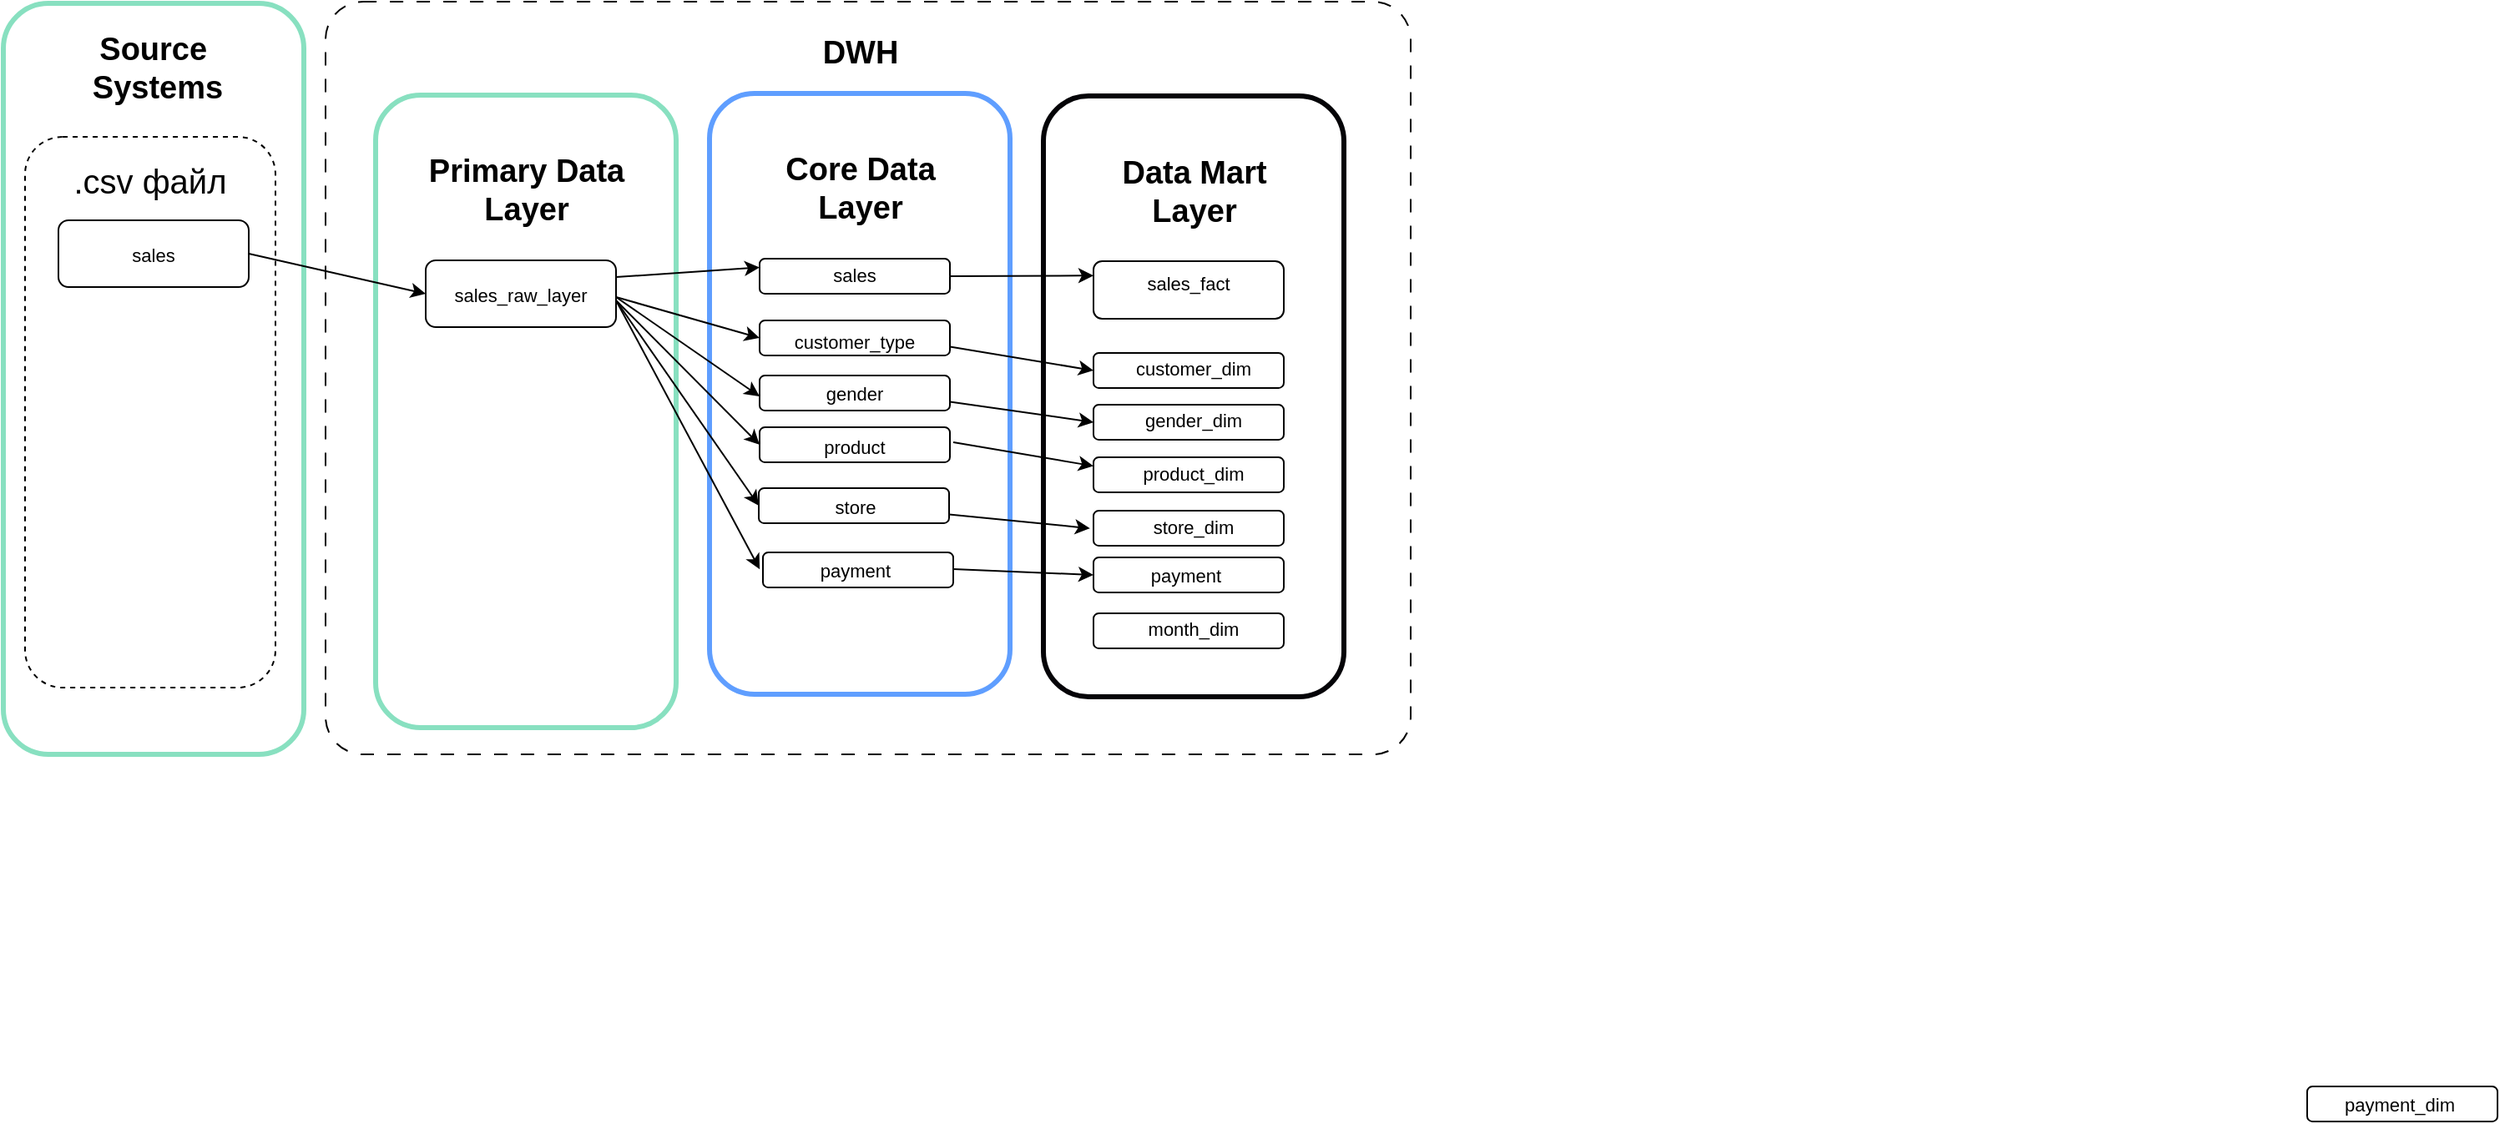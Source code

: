 <mxfile version="27.1.6">
  <diagram name="Страница — 1" id="qSJT9I0rTTX1DH3kMrWp">
    <mxGraphModel dx="1242" dy="-572" grid="1" gridSize="10" guides="1" tooltips="1" connect="1" arrows="1" fold="1" page="1" pageScale="1" pageWidth="1654" pageHeight="1169" math="0" shadow="0">
      <root>
        <mxCell id="0" />
        <mxCell id="1" parent="0" />
        <mxCell id="p54MfCo67pkxVyZ0xUuG-26" value="" style="rounded=1;whiteSpace=wrap;html=1;dashed=1;dashPattern=8 8;arcSize=5;" parent="1" vertex="1">
          <mxGeometry x="513" y="1370" width="650" height="451" as="geometry" />
        </mxCell>
        <mxCell id="eYdm5l7QzkZv_fn5kE8N-41" value="" style="rounded=1;whiteSpace=wrap;html=1;strokeColor=#5f9eff;strokeWidth=3;" parent="1" vertex="1">
          <mxGeometry x="743" y="1425" width="180" height="360" as="geometry" />
        </mxCell>
        <mxCell id="EXCTl2cIy2LbLet_FyKj-3" value="" style="rounded=1;whiteSpace=wrap;html=1;" parent="1" vertex="1">
          <mxGeometry x="772.5" y="1661.5" width="114" height="21" as="geometry" />
        </mxCell>
        <mxCell id="eYdm5l7QzkZv_fn5kE8N-1" value="" style="rounded=1;whiteSpace=wrap;html=1;strokeColor=#88e0c0;strokeWidth=3;" parent="1" vertex="1">
          <mxGeometry x="320" y="1371" width="180" height="450" as="geometry" />
        </mxCell>
        <mxCell id="eYdm5l7QzkZv_fn5kE8N-3" value="" style="rounded=1;whiteSpace=wrap;html=1;dashed=1;" parent="1" vertex="1">
          <mxGeometry x="333" y="1451" width="150" height="330" as="geometry" />
        </mxCell>
        <mxCell id="eYdm5l7QzkZv_fn5kE8N-16" value="" style="rounded=1;whiteSpace=wrap;html=1;" parent="1" vertex="1">
          <mxGeometry x="353" y="1501" width="114" height="40" as="geometry" />
        </mxCell>
        <mxCell id="eYdm5l7QzkZv_fn5kE8N-22" value="&lt;span style=&quot;color: rgba(0, 0, 0, 0); font-family: monospace; font-size: 0px; text-align: start; text-wrap-mode: nowrap;&quot;&gt;%3CmxGraphModel%3E%3Croot%3E%3CmxCell%20id%3D%220%22%2F%3E%3CmxCell%20id%3D%221%22%20parent%3D%220%22%2F%3E%3CmxCell%20id%3D%222%22%20value%3D%22%26lt%3Bspan%20style%3D%26quot%3Bfont-size%3A%2020px%3B%26quot%3B%26gt%3B.csv%20%D1%84%D0%B0%D0%B9%D0%BB%26lt%3B%2Fspan%26gt%3B%22%20style%3D%22text%3BstrokeColor%3Dnone%3Balign%3Dcenter%3BfillColor%3Dnone%3Bhtml%3D1%3BverticalAlign%3Dmiddle%3BwhiteSpace%3Dwrap%3Brounded%3D0%3B%22%20vertex%3D%221%22%20parent%3D%221%22%3E%3CmxGeometry%20x%3D%22320%22%20y%3D%221548%22%20width%3D%22110%22%20height%3D%2230%22%20as%3D%22geometry%22%2F%3E%3C%2FmxCell%3E%3C%2Froot%3E%3C%2FmxGraphModel%3E&lt;/span&gt;" style="text;strokeColor=none;align=center;fillColor=none;html=1;verticalAlign=middle;whiteSpace=wrap;rounded=0;" parent="1" vertex="1">
          <mxGeometry x="383" y="1461" width="60" height="30" as="geometry" />
        </mxCell>
        <mxCell id="eYdm5l7QzkZv_fn5kE8N-23" value="sales" style="text;strokeColor=none;align=center;fillColor=none;html=1;verticalAlign=middle;whiteSpace=wrap;rounded=0;fontSize=11;" parent="1" vertex="1">
          <mxGeometry x="360" y="1507" width="100" height="30" as="geometry" />
        </mxCell>
        <mxCell id="eYdm5l7QzkZv_fn5kE8N-27" value="" style="rounded=1;whiteSpace=wrap;html=1;strokeColor=#88e0c0;strokeWidth=3;" parent="1" vertex="1">
          <mxGeometry x="543" y="1426" width="180" height="379" as="geometry" />
        </mxCell>
        <mxCell id="eYdm5l7QzkZv_fn5kE8N-28" value="" style="rounded=1;whiteSpace=wrap;html=1;" parent="1" vertex="1">
          <mxGeometry x="573" y="1525" width="114" height="40" as="geometry" />
        </mxCell>
        <mxCell id="eYdm5l7QzkZv_fn5kE8N-32" value="Primary&amp;nbsp;&lt;span style=&quot;background-color: initial;&quot;&gt;Data&lt;/span&gt;&lt;div&gt;Layer&lt;/div&gt;" style="text;strokeColor=none;fillColor=none;html=1;fontSize=19;fontStyle=1;verticalAlign=middle;align=center;" parent="1" vertex="1">
          <mxGeometry x="558" y="1463" width="150" height="40" as="geometry" />
        </mxCell>
        <mxCell id="eYdm5l7QzkZv_fn5kE8N-33" value="sales_raw_layer" style="text;strokeColor=none;align=center;fillColor=none;html=1;verticalAlign=middle;whiteSpace=wrap;rounded=0;fontSize=11;" parent="1" vertex="1">
          <mxGeometry x="580" y="1531" width="100" height="30" as="geometry" />
        </mxCell>
        <mxCell id="eYdm5l7QzkZv_fn5kE8N-40" value="" style="endArrow=classic;html=1;rounded=0;exitX=1;exitY=0.5;exitDx=0;exitDy=0;entryX=0;entryY=0.5;entryDx=0;entryDy=0;" parent="1" source="eYdm5l7QzkZv_fn5kE8N-16" target="eYdm5l7QzkZv_fn5kE8N-28" edge="1">
          <mxGeometry width="50" height="50" relative="1" as="geometry">
            <mxPoint x="523" y="1651" as="sourcePoint" />
            <mxPoint x="573" y="1601" as="targetPoint" />
          </mxGeometry>
        </mxCell>
        <mxCell id="eYdm5l7QzkZv_fn5kE8N-42" value="" style="rounded=1;whiteSpace=wrap;html=1;" parent="1" vertex="1">
          <mxGeometry x="773" y="1524" width="114" height="21" as="geometry" />
        </mxCell>
        <mxCell id="eYdm5l7QzkZv_fn5kE8N-43" value="" style="rounded=1;whiteSpace=wrap;html=1;" parent="1" vertex="1">
          <mxGeometry x="773" y="1561" width="114" height="21" as="geometry" />
        </mxCell>
        <mxCell id="eYdm5l7QzkZv_fn5kE8N-44" value="" style="rounded=1;whiteSpace=wrap;html=1;" parent="1" vertex="1">
          <mxGeometry x="773" y="1594" width="114" height="21" as="geometry" />
        </mxCell>
        <mxCell id="eYdm5l7QzkZv_fn5kE8N-45" value="" style="rounded=1;whiteSpace=wrap;html=1;" parent="1" vertex="1">
          <mxGeometry x="775" y="1700" width="114" height="21" as="geometry" />
        </mxCell>
        <mxCell id="eYdm5l7QzkZv_fn5kE8N-46" value="Core&amp;nbsp;&lt;span style=&quot;background-color: initial;&quot;&gt;Data&lt;/span&gt;&lt;div style=&quot;font-size: 19px;&quot;&gt;Layer&lt;/div&gt;" style="text;strokeColor=none;fillColor=none;html=1;fontSize=19;fontStyle=1;verticalAlign=middle;align=center;" parent="1" vertex="1">
          <mxGeometry x="758" y="1462" width="150" height="40" as="geometry" />
        </mxCell>
        <mxCell id="eYdm5l7QzkZv_fn5kE8N-47" value="&lt;font style=&quot;font-size: 11px;&quot;&gt;sales&lt;/font&gt;" style="text;strokeColor=none;align=center;fillColor=none;html=1;verticalAlign=middle;whiteSpace=wrap;rounded=0;fontSize=11;" parent="1" vertex="1">
          <mxGeometry x="780" y="1519" width="100" height="30" as="geometry" />
        </mxCell>
        <mxCell id="eYdm5l7QzkZv_fn5kE8N-48" value="customer_type" style="text;strokeColor=none;align=center;fillColor=none;html=1;verticalAlign=middle;whiteSpace=wrap;rounded=0;fontSize=11;" parent="1" vertex="1">
          <mxGeometry x="780" y="1559" width="100" height="30" as="geometry" />
        </mxCell>
        <mxCell id="eYdm5l7QzkZv_fn5kE8N-49" value="&lt;font style=&quot;font-size: 11px;&quot;&gt;gender&lt;/font&gt;" style="text;strokeColor=none;align=center;fillColor=none;html=1;verticalAlign=middle;whiteSpace=wrap;rounded=0;fontSize=11;" parent="1" vertex="1">
          <mxGeometry x="780" y="1597" width="100" height="15" as="geometry" />
        </mxCell>
        <mxCell id="eYdm5l7QzkZv_fn5kE8N-50" value="&lt;font style=&quot;font-size: 11px;&quot;&gt;payment&lt;/font&gt;" style="text;strokeColor=none;align=center;fillColor=none;html=1;verticalAlign=middle;whiteSpace=wrap;rounded=0;fontSize=11;" parent="1" vertex="1">
          <mxGeometry x="781.5" y="1703" width="97" height="16" as="geometry" />
        </mxCell>
        <mxCell id="eYdm5l7QzkZv_fn5kE8N-51" value="" style="rounded=1;whiteSpace=wrap;html=1;" parent="1" vertex="1">
          <mxGeometry x="773" y="1625" width="114" height="21" as="geometry" />
        </mxCell>
        <mxCell id="eYdm5l7QzkZv_fn5kE8N-52" value="&lt;font style=&quot;font-size: 11px;&quot;&gt;product&lt;/font&gt;" style="text;strokeColor=none;align=center;fillColor=none;html=1;verticalAlign=middle;whiteSpace=wrap;rounded=0;fontSize=11;" parent="1" vertex="1">
          <mxGeometry x="780" y="1629" width="100" height="15" as="geometry" />
        </mxCell>
        <mxCell id="eYdm5l7QzkZv_fn5kE8N-55" value="" style="endArrow=classic;html=1;rounded=0;entryX=0;entryY=0.25;entryDx=0;entryDy=0;exitX=1;exitY=0.25;exitDx=0;exitDy=0;" parent="1" source="eYdm5l7QzkZv_fn5kE8N-28" target="eYdm5l7QzkZv_fn5kE8N-42" edge="1">
          <mxGeometry width="50" height="50" relative="1" as="geometry">
            <mxPoint x="573" y="1655" as="sourcePoint" />
            <mxPoint x="623" y="1605" as="targetPoint" />
          </mxGeometry>
        </mxCell>
        <mxCell id="eYdm5l7QzkZv_fn5kE8N-56" value="" style="endArrow=classic;html=1;rounded=0;entryX=0;entryY=0.5;entryDx=0;entryDy=0;exitX=1;exitY=0.75;exitDx=0;exitDy=0;" parent="1" target="eYdm5l7QzkZv_fn5kE8N-43" edge="1">
          <mxGeometry width="50" height="50" relative="1" as="geometry">
            <mxPoint x="687" y="1547" as="sourcePoint" />
            <mxPoint x="773" y="1558.25" as="targetPoint" />
          </mxGeometry>
        </mxCell>
        <mxCell id="p54MfCo67pkxVyZ0xUuG-2" value="&lt;span style=&quot;font-size: 20px;&quot;&gt;.csv файл&lt;/span&gt;" style="text;strokeColor=none;align=center;fillColor=none;html=1;verticalAlign=middle;whiteSpace=wrap;rounded=0;" parent="1" vertex="1">
          <mxGeometry x="353" y="1462" width="110" height="30" as="geometry" />
        </mxCell>
        <mxCell id="p54MfCo67pkxVyZ0xUuG-6" value="Source&amp;nbsp;&lt;div&gt;Systems&lt;/div&gt;" style="text;strokeColor=none;fillColor=none;html=1;fontSize=19;fontStyle=1;verticalAlign=middle;align=center;" parent="1" vertex="1">
          <mxGeometry x="337" y="1380" width="150" height="60" as="geometry" />
        </mxCell>
        <mxCell id="p54MfCo67pkxVyZ0xUuG-11" value="" style="rounded=1;whiteSpace=wrap;html=1;strokeColor=#040307;strokeWidth=3;" parent="1" vertex="1">
          <mxGeometry x="943" y="1426.5" width="180" height="360" as="geometry" />
        </mxCell>
        <mxCell id="p54MfCo67pkxVyZ0xUuG-12" value="" style="rounded=1;whiteSpace=wrap;html=1;" parent="1" vertex="1">
          <mxGeometry x="973" y="1525.5" width="114" height="34.5" as="geometry" />
        </mxCell>
        <mxCell id="p54MfCo67pkxVyZ0xUuG-14" value="" style="rounded=1;whiteSpace=wrap;html=1;" parent="1" vertex="1">
          <mxGeometry x="973" y="1580.5" width="114" height="21" as="geometry" />
        </mxCell>
        <mxCell id="p54MfCo67pkxVyZ0xUuG-16" value="&lt;span style=&quot;background-color: initial;&quot;&gt;Data Mart&lt;/span&gt;&lt;div style=&quot;font-size: 19px;&quot;&gt;Layer&lt;/div&gt;" style="text;strokeColor=none;fillColor=none;html=1;fontSize=19;fontStyle=1;verticalAlign=middle;align=center;" parent="1" vertex="1">
          <mxGeometry x="958" y="1463.5" width="150" height="40" as="geometry" />
        </mxCell>
        <mxCell id="p54MfCo67pkxVyZ0xUuG-17" value="&lt;font style=&quot;font-size: 11px;&quot;&gt;sales_fact&lt;/font&gt;" style="text;strokeColor=none;align=center;fillColor=none;html=1;verticalAlign=middle;whiteSpace=wrap;rounded=0;fontSize=11;" parent="1" vertex="1">
          <mxGeometry x="980" y="1528.5" width="100" height="21.5" as="geometry" />
        </mxCell>
        <mxCell id="p54MfCo67pkxVyZ0xUuG-19" value="customer_dim" style="text;strokeColor=none;align=center;fillColor=none;html=1;verticalAlign=middle;whiteSpace=wrap;rounded=0;fontSize=11;" parent="1" vertex="1">
          <mxGeometry x="983" y="1582.5" width="100" height="15" as="geometry" />
        </mxCell>
        <mxCell id="p54MfCo67pkxVyZ0xUuG-21" value="" style="rounded=1;whiteSpace=wrap;html=1;" parent="1" vertex="1">
          <mxGeometry x="973" y="1611.5" width="114" height="21" as="geometry" />
        </mxCell>
        <mxCell id="p54MfCo67pkxVyZ0xUuG-22" value="&lt;font style=&quot;font-size: 11px;&quot;&gt;gender_dim&lt;/font&gt;" style="text;strokeColor=none;align=center;fillColor=none;html=1;verticalAlign=middle;whiteSpace=wrap;rounded=0;fontSize=11;" parent="1" vertex="1">
          <mxGeometry x="983" y="1613.5" width="100" height="15" as="geometry" />
        </mxCell>
        <mxCell id="p54MfCo67pkxVyZ0xUuG-23" value="" style="rounded=1;whiteSpace=wrap;html=1;" parent="1" vertex="1">
          <mxGeometry x="973" y="1736.5" width="114" height="21" as="geometry" />
        </mxCell>
        <mxCell id="p54MfCo67pkxVyZ0xUuG-24" value="&lt;font style=&quot;font-size: 11px;&quot;&gt;month_dim&lt;/font&gt;" style="text;strokeColor=none;align=center;fillColor=none;html=1;verticalAlign=middle;whiteSpace=wrap;rounded=0;fontSize=11;" parent="1" vertex="1">
          <mxGeometry x="983" y="1738.5" width="100" height="15" as="geometry" />
        </mxCell>
        <mxCell id="p54MfCo67pkxVyZ0xUuG-27" value="DWH" style="text;strokeColor=none;fillColor=none;html=1;fontSize=19;fontStyle=1;verticalAlign=middle;align=center;" parent="1" vertex="1">
          <mxGeometry x="758" y="1381" width="150" height="40" as="geometry" />
        </mxCell>
        <mxCell id="EXCTl2cIy2LbLet_FyKj-1" value="&lt;font style=&quot;font-size: 11px;&quot;&gt;store&lt;/font&gt;" style="text;strokeColor=none;align=center;fillColor=none;html=1;verticalAlign=middle;whiteSpace=wrap;rounded=0;fontSize=11;" parent="1" vertex="1">
          <mxGeometry x="781.5" y="1665" width="97" height="16" as="geometry" />
        </mxCell>
        <mxCell id="EXCTl2cIy2LbLet_FyKj-7" value="" style="endArrow=classic;html=1;rounded=0;entryX=0;entryY=0.5;entryDx=0;entryDy=0;exitX=1;exitY=0.75;exitDx=0;exitDy=0;" parent="1" source="eYdm5l7QzkZv_fn5kE8N-43" target="p54MfCo67pkxVyZ0xUuG-14" edge="1">
          <mxGeometry width="50" height="50" relative="1" as="geometry">
            <mxPoint x="873" y="1631" as="sourcePoint" />
            <mxPoint x="923" y="1581" as="targetPoint" />
          </mxGeometry>
        </mxCell>
        <mxCell id="EXCTl2cIy2LbLet_FyKj-10" value="" style="endArrow=classic;html=1;rounded=0;entryX=0;entryY=0.25;entryDx=0;entryDy=0;exitX=1;exitY=0.5;exitDx=0;exitDy=0;" parent="1" source="eYdm5l7QzkZv_fn5kE8N-42" target="p54MfCo67pkxVyZ0xUuG-12" edge="1">
          <mxGeometry width="50" height="50" relative="1" as="geometry">
            <mxPoint x="873" y="1631" as="sourcePoint" />
            <mxPoint x="923" y="1581" as="targetPoint" />
          </mxGeometry>
        </mxCell>
        <mxCell id="EXCTl2cIy2LbLet_FyKj-11" value="" style="endArrow=classic;html=1;rounded=0;entryX=0;entryY=0.5;entryDx=0;entryDy=0;exitX=1;exitY=0.75;exitDx=0;exitDy=0;" parent="1" target="p54MfCo67pkxVyZ0xUuG-21" edge="1" source="eYdm5l7QzkZv_fn5kE8N-44">
          <mxGeometry width="50" height="50" relative="1" as="geometry">
            <mxPoint x="887" y="1634" as="sourcePoint" />
            <mxPoint x="973" y="1635" as="targetPoint" />
          </mxGeometry>
        </mxCell>
        <mxCell id="nKu2Fy8h8VYWSQXLU81--2" value="" style="rounded=1;whiteSpace=wrap;html=1;" vertex="1" parent="1">
          <mxGeometry x="973" y="1675" width="114" height="21" as="geometry" />
        </mxCell>
        <mxCell id="nKu2Fy8h8VYWSQXLU81--3" value="store_dim" style="text;strokeColor=none;align=center;fillColor=none;html=1;verticalAlign=middle;whiteSpace=wrap;rounded=0;fontSize=11;" vertex="1" parent="1">
          <mxGeometry x="983" y="1677" width="100" height="15" as="geometry" />
        </mxCell>
        <mxCell id="nKu2Fy8h8VYWSQXLU81--4" value="" style="rounded=1;whiteSpace=wrap;html=1;" vertex="1" parent="1">
          <mxGeometry x="973" y="1643" width="114" height="21" as="geometry" />
        </mxCell>
        <mxCell id="nKu2Fy8h8VYWSQXLU81--5" value="&lt;font style=&quot;font-size: 11px;&quot;&gt;product_dim&lt;/font&gt;" style="text;strokeColor=none;align=center;fillColor=none;html=1;verticalAlign=middle;whiteSpace=wrap;rounded=0;fontSize=11;" vertex="1" parent="1">
          <mxGeometry x="983" y="1645" width="100" height="15" as="geometry" />
        </mxCell>
        <mxCell id="nKu2Fy8h8VYWSQXLU81--6" value="" style="rounded=1;whiteSpace=wrap;html=1;" vertex="1" parent="1">
          <mxGeometry x="1700" y="2020" width="114" height="21" as="geometry" />
        </mxCell>
        <mxCell id="nKu2Fy8h8VYWSQXLU81--7" value="&lt;font style=&quot;font-size: 11px;&quot;&gt;payment_dim&lt;/font&gt;" style="text;strokeColor=none;align=center;fillColor=none;html=1;verticalAlign=middle;whiteSpace=wrap;rounded=0;fontSize=11;" vertex="1" parent="1">
          <mxGeometry x="1706.5" y="2023" width="97" height="16" as="geometry" />
        </mxCell>
        <mxCell id="nKu2Fy8h8VYWSQXLU81--8" value="" style="rounded=1;whiteSpace=wrap;html=1;" vertex="1" parent="1">
          <mxGeometry x="973" y="1703" width="114" height="21" as="geometry" />
        </mxCell>
        <mxCell id="nKu2Fy8h8VYWSQXLU81--9" value="&lt;font style=&quot;font-size: 11px;&quot;&gt;payment&lt;/font&gt;" style="text;strokeColor=none;align=center;fillColor=none;html=1;verticalAlign=middle;whiteSpace=wrap;rounded=0;fontSize=11;" vertex="1" parent="1">
          <mxGeometry x="979.5" y="1706" width="97" height="16" as="geometry" />
        </mxCell>
        <mxCell id="nKu2Fy8h8VYWSQXLU81--10" value="" style="endArrow=classic;html=1;rounded=0;entryX=0;entryY=0.25;entryDx=0;entryDy=0;exitX=1;exitY=0.75;exitDx=0;exitDy=0;" edge="1" parent="1" target="nKu2Fy8h8VYWSQXLU81--4">
          <mxGeometry width="50" height="50" relative="1" as="geometry">
            <mxPoint x="889" y="1634" as="sourcePoint" />
            <mxPoint x="975" y="1646" as="targetPoint" />
          </mxGeometry>
        </mxCell>
        <mxCell id="nKu2Fy8h8VYWSQXLU81--11" value="" style="endArrow=classic;html=1;rounded=0;entryX=-0.018;entryY=0.503;entryDx=0;entryDy=0;exitX=1;exitY=0.75;exitDx=0;exitDy=0;entryPerimeter=0;" edge="1" parent="1" source="EXCTl2cIy2LbLet_FyKj-3" target="nKu2Fy8h8VYWSQXLU81--2">
          <mxGeometry width="50" height="50" relative="1" as="geometry">
            <mxPoint x="886.5" y="1668.5" as="sourcePoint" />
            <mxPoint x="970.5" y="1682.5" as="targetPoint" />
          </mxGeometry>
        </mxCell>
        <mxCell id="nKu2Fy8h8VYWSQXLU81--13" value="" style="endArrow=classic;html=1;rounded=0;entryX=0;entryY=0.5;entryDx=0;entryDy=0;exitX=1;exitY=0.75;exitDx=0;exitDy=0;" edge="1" parent="1" target="nKu2Fy8h8VYWSQXLU81--8">
          <mxGeometry width="50" height="50" relative="1" as="geometry">
            <mxPoint x="889" y="1710" as="sourcePoint" />
            <mxPoint x="973.5" y="1727.5" as="targetPoint" />
          </mxGeometry>
        </mxCell>
        <mxCell id="nKu2Fy8h8VYWSQXLU81--14" value="" style="endArrow=classic;html=1;rounded=0;entryX=0;entryY=0.5;entryDx=0;entryDy=0;exitX=1;exitY=0.5;exitDx=0;exitDy=0;" edge="1" parent="1">
          <mxGeometry width="50" height="50" relative="1" as="geometry">
            <mxPoint x="687" y="1547" as="sourcePoint" />
            <mxPoint x="773" y="1606.5" as="targetPoint" />
          </mxGeometry>
        </mxCell>
        <mxCell id="nKu2Fy8h8VYWSQXLU81--15" value="" style="endArrow=classic;html=1;rounded=0;entryX=0;entryY=0.5;entryDx=0;entryDy=0;exitX=1;exitY=0.5;exitDx=0;exitDy=0;" edge="1" parent="1" target="eYdm5l7QzkZv_fn5kE8N-51">
          <mxGeometry width="50" height="50" relative="1" as="geometry">
            <mxPoint x="687" y="1549" as="sourcePoint" />
            <mxPoint x="773" y="1608.5" as="targetPoint" />
          </mxGeometry>
        </mxCell>
        <mxCell id="nKu2Fy8h8VYWSQXLU81--16" value="" style="endArrow=classic;html=1;rounded=0;entryX=0;entryY=0.5;entryDx=0;entryDy=0;exitX=1;exitY=0.5;exitDx=0;exitDy=0;" edge="1" parent="1" target="EXCTl2cIy2LbLet_FyKj-3">
          <mxGeometry width="50" height="50" relative="1" as="geometry">
            <mxPoint x="687" y="1549" as="sourcePoint" />
            <mxPoint x="773" y="1636" as="targetPoint" />
          </mxGeometry>
        </mxCell>
        <mxCell id="nKu2Fy8h8VYWSQXLU81--17" value="" style="endArrow=classic;html=1;rounded=0;entryX=0.167;entryY=0.792;entryDx=0;entryDy=0;exitX=1;exitY=0.5;exitDx=0;exitDy=0;entryPerimeter=0;" edge="1" parent="1" target="eYdm5l7QzkZv_fn5kE8N-41">
          <mxGeometry width="50" height="50" relative="1" as="geometry">
            <mxPoint x="687" y="1549" as="sourcePoint" />
            <mxPoint x="773" y="1672" as="targetPoint" />
          </mxGeometry>
        </mxCell>
      </root>
    </mxGraphModel>
  </diagram>
</mxfile>
